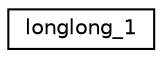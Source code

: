 digraph "Graphical Class Hierarchy"
{
  edge [fontname="Helvetica",fontsize="10",labelfontname="Helvetica",labelfontsize="10"];
  node [fontname="Helvetica",fontsize="10",shape=record];
  rankdir="LR";
  Node1 [label="longlong_1",height=0.2,width=0.4,color="black", fillcolor="white", style="filled",URL="$classlonglong__1.html"];
}
